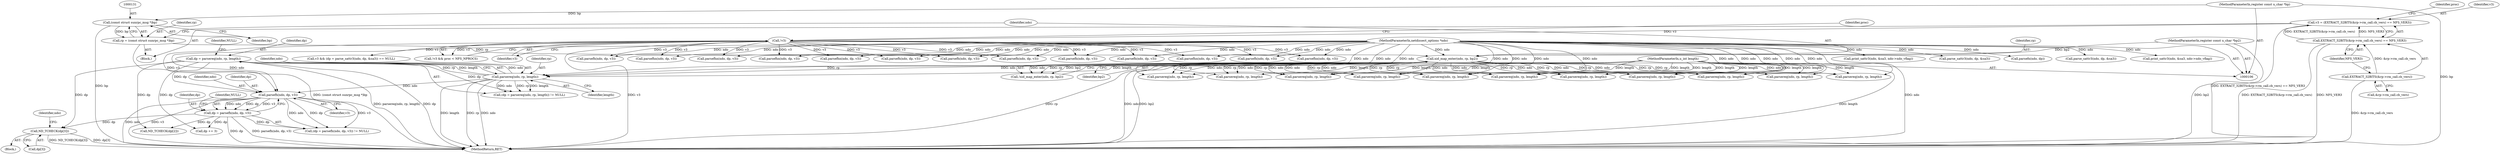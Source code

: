 digraph "0_tcpdump_19d25dd8781620cd41bf178a5e2e27fc1cf242d0_0@pointer" {
"1000473" [label="(Call,ND_TCHECK(dp[3]))"];
"1000426" [label="(Call,dp = parsereq(ndo, rp, length))"];
"1000428" [label="(Call,parsereq(ndo, rp, length))"];
"1000135" [label="(Call,xid_map_enter(ndo, rp, bp2))"];
"1000107" [label="(MethodParameterIn,netdissect_options *ndo)"];
"1000128" [label="(Call,rp = (const struct sunrpc_msg *)bp)"];
"1000130" [label="(Call,(const struct sunrpc_msg *)bp)"];
"1000108" [label="(MethodParameterIn,register const u_char *bp)"];
"1000110" [label="(MethodParameterIn,register const u_char *bp2)"];
"1000109" [label="(MethodParameterIn,u_int length)"];
"1000434" [label="(Call,dp = parsefh(ndo, dp, v3))"];
"1000436" [label="(Call,parsefh(ndo, dp, v3))"];
"1000162" [label="(Call,!v3)"];
"1000140" [label="(Call,v3 = (EXTRACT_32BITS(&rp->rm_call.cb_vers) == NFS_VER3))"];
"1000142" [label="(Call,EXTRACT_32BITS(&rp->rm_call.cb_vers) == NFS_VER3)"];
"1000143" [label="(Call,EXTRACT_32BITS(&rp->rm_call.cb_vers))"];
"1000813" [label="(Call,parsefh(ndo, dp, v3))"];
"1000201" [label="(Call,parsefh(ndo, dp, v3))"];
"1000521" [label="(Call,parsefhn(ndo, dp, v3))"];
"1000134" [label="(Call,!xid_map_enter(ndo, rp, bp2))"];
"1000137" [label="(Identifier,rp)"];
"1000866" [label="(Call,parsefh(ndo, dp, v3))"];
"1000479" [label="(Identifier,ndo)"];
"1000136" [label="(Identifier,ndo)"];
"1000705" [label="(Call,parsereq(ndo, rp, length))"];
"1000143" [label="(Call,EXTRACT_32BITS(&rp->rm_call.cb_vers))"];
"1000429" [label="(Identifier,ndo)"];
"1000692" [label="(Call,parsefhn(ndo, dp, v3))"];
"1000224" [label="(Call,parsefhn(ndo, dp, v3))"];
"1000472" [label="(Block,)"];
"1000433" [label="(Call,(dp = parsefh(ndo, dp, v3)) != NULL)"];
"1000385" [label="(Call,parsefh(ndo, dp, v3))"];
"1000425" [label="(Call,(dp = parsereq(ndo, rp, length)) != NULL)"];
"1000107" [label="(MethodParameterIn,netdissect_options *ndo)"];
"1000439" [label="(Identifier,v3)"];
"1000738" [label="(Call,parsereq(ndo, rp, length))"];
"1000513" [label="(Call,parsereq(ndo, rp, length))"];
"1000165" [label="(Identifier,proc)"];
"1000672" [label="(Call,parsereq(ndo, rp, length))"];
"1000245" [label="(Call,parsefh(ndo, dp, v3))"];
"1000657" [label="(Call,print_sattr3(ndo, &sa3, ndo->ndo_vflag))"];
"1000537" [label="(Call,parse_sattr3(ndo, dp, &sa3))"];
"1000161" [label="(Call,!v3 && proc < NFS_NPROCS)"];
"1000431" [label="(Identifier,length)"];
"1000437" [label="(Identifier,ndo)"];
"1000132" [label="(Identifier,bp)"];
"1000680" [label="(Call,parsefhn(ndo, dp, v3))"];
"1000144" [label="(Call,&rp->rm_call.cb_vers)"];
"1000111" [label="(Block,)"];
"1000572" [label="(Call,parsereq(ndo, rp, length))"];
"1000142" [label="(Call,EXTRACT_32BITS(&rp->rm_call.cb_vers) == NFS_VER3)"];
"1000713" [label="(Call,parsefh(ndo, dp, v3))"];
"1000195" [label="(Call,parsereq(ndo, rp, length))"];
"1000432" [label="(Identifier,NULL)"];
"1000163" [label="(Identifier,v3)"];
"1000430" [label="(Identifier,rp)"];
"1000546" [label="(Call,parsefn(ndo, dp))"];
"1000110" [label="(MethodParameterIn,register const u_char *bp2)"];
"1000237" [label="(Call,parsereq(ndo, rp, length))"];
"1000473" [label="(Call,ND_TCHECK(dp[3]))"];
"1000580" [label="(Call,parsefhn(ndo, dp, v3))"];
"1000426" [label="(Call,dp = parsereq(ndo, rp, length))"];
"1000858" [label="(Call,parsereq(ndo, rp, length))"];
"1000725" [label="(Call,parsefhn(ndo, dp, v3))"];
"1000152" [label="(Identifier,proc)"];
"1000377" [label="(Call,parsereq(ndo, rp, length))"];
"1000150" [label="(Identifier,NFS_VER3)"];
"1000427" [label="(Identifier,dp)"];
"1000436" [label="(Call,parsefh(ndo, dp, v3))"];
"1000746" [label="(Call,parsefh(ndo, dp, v3))"];
"1000108" [label="(MethodParameterIn,register const u_char *bp)"];
"1000140" [label="(Call,v3 = (EXTRACT_32BITS(&rp->rm_call.cb_vers) == NFS_VER3))"];
"1000141" [label="(Identifier,v3)"];
"1000474" [label="(Call,dp[3])"];
"1000440" [label="(Identifier,NULL)"];
"1000890" [label="(MethodReturn,RET)"];
"1000135" [label="(Call,xid_map_enter(ndo, rp, bp2))"];
"1000601" [label="(Call,parse_sattr3(ndo, dp, &sa3))"];
"1000434" [label="(Call,dp = parsefh(ndo, dp, v3))"];
"1000218" [label="(Call,parsereq(ndo, rp, length))"];
"1000557" [label="(Call,print_sattr3(ndo, &sa3, ndo->ndo_vflag))"];
"1000129" [label="(Identifier,rp)"];
"1000435" [label="(Identifier,dp)"];
"1000162" [label="(Call,!v3)"];
"1000532" [label="(Call,v3 && (dp = parse_sattr3(ndo, dp, &sa3)) == NULL)"];
"1000445" [label="(Call,ND_TCHECK(dp[2]))"];
"1000138" [label="(Identifier,bp2)"];
"1000109" [label="(MethodParameterIn,u_int length)"];
"1000805" [label="(Call,parsereq(ndo, rp, length))"];
"1000438" [label="(Identifier,dp)"];
"1000428" [label="(Call,parsereq(ndo, rp, length))"];
"1000130" [label="(Call,(const struct sunrpc_msg *)bp)"];
"1000128" [label="(Call,rp = (const struct sunrpc_msg *)bp)"];
"1000454" [label="(Call,dp += 3)"];
"1000473" -> "1000472"  [label="AST: "];
"1000473" -> "1000474"  [label="CFG: "];
"1000474" -> "1000473"  [label="AST: "];
"1000479" -> "1000473"  [label="CFG: "];
"1000473" -> "1000890"  [label="DDG: dp[3]"];
"1000473" -> "1000890"  [label="DDG: ND_TCHECK(dp[3])"];
"1000426" -> "1000473"  [label="DDG: dp"];
"1000434" -> "1000473"  [label="DDG: dp"];
"1000426" -> "1000425"  [label="AST: "];
"1000426" -> "1000428"  [label="CFG: "];
"1000427" -> "1000426"  [label="AST: "];
"1000428" -> "1000426"  [label="AST: "];
"1000432" -> "1000426"  [label="CFG: "];
"1000426" -> "1000890"  [label="DDG: parsereq(ndo, rp, length)"];
"1000426" -> "1000890"  [label="DDG: dp"];
"1000426" -> "1000425"  [label="DDG: dp"];
"1000428" -> "1000426"  [label="DDG: ndo"];
"1000428" -> "1000426"  [label="DDG: rp"];
"1000428" -> "1000426"  [label="DDG: length"];
"1000426" -> "1000436"  [label="DDG: dp"];
"1000426" -> "1000445"  [label="DDG: dp"];
"1000426" -> "1000454"  [label="DDG: dp"];
"1000428" -> "1000431"  [label="CFG: "];
"1000429" -> "1000428"  [label="AST: "];
"1000430" -> "1000428"  [label="AST: "];
"1000431" -> "1000428"  [label="AST: "];
"1000428" -> "1000890"  [label="DDG: length"];
"1000428" -> "1000890"  [label="DDG: rp"];
"1000428" -> "1000890"  [label="DDG: ndo"];
"1000428" -> "1000425"  [label="DDG: ndo"];
"1000428" -> "1000425"  [label="DDG: rp"];
"1000428" -> "1000425"  [label="DDG: length"];
"1000135" -> "1000428"  [label="DDG: ndo"];
"1000135" -> "1000428"  [label="DDG: rp"];
"1000107" -> "1000428"  [label="DDG: ndo"];
"1000109" -> "1000428"  [label="DDG: length"];
"1000428" -> "1000436"  [label="DDG: ndo"];
"1000135" -> "1000134"  [label="AST: "];
"1000135" -> "1000138"  [label="CFG: "];
"1000136" -> "1000135"  [label="AST: "];
"1000137" -> "1000135"  [label="AST: "];
"1000138" -> "1000135"  [label="AST: "];
"1000134" -> "1000135"  [label="CFG: "];
"1000135" -> "1000890"  [label="DDG: ndo"];
"1000135" -> "1000890"  [label="DDG: bp2"];
"1000135" -> "1000890"  [label="DDG: rp"];
"1000135" -> "1000134"  [label="DDG: ndo"];
"1000135" -> "1000134"  [label="DDG: rp"];
"1000135" -> "1000134"  [label="DDG: bp2"];
"1000107" -> "1000135"  [label="DDG: ndo"];
"1000128" -> "1000135"  [label="DDG: rp"];
"1000110" -> "1000135"  [label="DDG: bp2"];
"1000135" -> "1000195"  [label="DDG: ndo"];
"1000135" -> "1000195"  [label="DDG: rp"];
"1000135" -> "1000218"  [label="DDG: ndo"];
"1000135" -> "1000218"  [label="DDG: rp"];
"1000135" -> "1000237"  [label="DDG: ndo"];
"1000135" -> "1000237"  [label="DDG: rp"];
"1000135" -> "1000377"  [label="DDG: ndo"];
"1000135" -> "1000377"  [label="DDG: rp"];
"1000135" -> "1000513"  [label="DDG: ndo"];
"1000135" -> "1000513"  [label="DDG: rp"];
"1000135" -> "1000572"  [label="DDG: ndo"];
"1000135" -> "1000572"  [label="DDG: rp"];
"1000135" -> "1000672"  [label="DDG: ndo"];
"1000135" -> "1000672"  [label="DDG: rp"];
"1000135" -> "1000705"  [label="DDG: ndo"];
"1000135" -> "1000705"  [label="DDG: rp"];
"1000135" -> "1000738"  [label="DDG: ndo"];
"1000135" -> "1000738"  [label="DDG: rp"];
"1000135" -> "1000805"  [label="DDG: ndo"];
"1000135" -> "1000805"  [label="DDG: rp"];
"1000135" -> "1000858"  [label="DDG: ndo"];
"1000135" -> "1000858"  [label="DDG: rp"];
"1000107" -> "1000106"  [label="AST: "];
"1000107" -> "1000890"  [label="DDG: ndo"];
"1000107" -> "1000195"  [label="DDG: ndo"];
"1000107" -> "1000201"  [label="DDG: ndo"];
"1000107" -> "1000218"  [label="DDG: ndo"];
"1000107" -> "1000224"  [label="DDG: ndo"];
"1000107" -> "1000237"  [label="DDG: ndo"];
"1000107" -> "1000245"  [label="DDG: ndo"];
"1000107" -> "1000377"  [label="DDG: ndo"];
"1000107" -> "1000385"  [label="DDG: ndo"];
"1000107" -> "1000436"  [label="DDG: ndo"];
"1000107" -> "1000513"  [label="DDG: ndo"];
"1000107" -> "1000521"  [label="DDG: ndo"];
"1000107" -> "1000537"  [label="DDG: ndo"];
"1000107" -> "1000546"  [label="DDG: ndo"];
"1000107" -> "1000557"  [label="DDG: ndo"];
"1000107" -> "1000572"  [label="DDG: ndo"];
"1000107" -> "1000580"  [label="DDG: ndo"];
"1000107" -> "1000601"  [label="DDG: ndo"];
"1000107" -> "1000657"  [label="DDG: ndo"];
"1000107" -> "1000672"  [label="DDG: ndo"];
"1000107" -> "1000680"  [label="DDG: ndo"];
"1000107" -> "1000692"  [label="DDG: ndo"];
"1000107" -> "1000705"  [label="DDG: ndo"];
"1000107" -> "1000713"  [label="DDG: ndo"];
"1000107" -> "1000725"  [label="DDG: ndo"];
"1000107" -> "1000738"  [label="DDG: ndo"];
"1000107" -> "1000746"  [label="DDG: ndo"];
"1000107" -> "1000805"  [label="DDG: ndo"];
"1000107" -> "1000813"  [label="DDG: ndo"];
"1000107" -> "1000858"  [label="DDG: ndo"];
"1000107" -> "1000866"  [label="DDG: ndo"];
"1000128" -> "1000111"  [label="AST: "];
"1000128" -> "1000130"  [label="CFG: "];
"1000129" -> "1000128"  [label="AST: "];
"1000130" -> "1000128"  [label="AST: "];
"1000136" -> "1000128"  [label="CFG: "];
"1000128" -> "1000890"  [label="DDG: (const struct sunrpc_msg *)bp"];
"1000130" -> "1000128"  [label="DDG: bp"];
"1000130" -> "1000132"  [label="CFG: "];
"1000131" -> "1000130"  [label="AST: "];
"1000132" -> "1000130"  [label="AST: "];
"1000130" -> "1000890"  [label="DDG: bp"];
"1000108" -> "1000130"  [label="DDG: bp"];
"1000108" -> "1000106"  [label="AST: "];
"1000108" -> "1000890"  [label="DDG: bp"];
"1000110" -> "1000106"  [label="AST: "];
"1000110" -> "1000890"  [label="DDG: bp2"];
"1000109" -> "1000106"  [label="AST: "];
"1000109" -> "1000890"  [label="DDG: length"];
"1000109" -> "1000195"  [label="DDG: length"];
"1000109" -> "1000218"  [label="DDG: length"];
"1000109" -> "1000237"  [label="DDG: length"];
"1000109" -> "1000377"  [label="DDG: length"];
"1000109" -> "1000513"  [label="DDG: length"];
"1000109" -> "1000572"  [label="DDG: length"];
"1000109" -> "1000672"  [label="DDG: length"];
"1000109" -> "1000705"  [label="DDG: length"];
"1000109" -> "1000738"  [label="DDG: length"];
"1000109" -> "1000805"  [label="DDG: length"];
"1000109" -> "1000858"  [label="DDG: length"];
"1000434" -> "1000433"  [label="AST: "];
"1000434" -> "1000436"  [label="CFG: "];
"1000435" -> "1000434"  [label="AST: "];
"1000436" -> "1000434"  [label="AST: "];
"1000440" -> "1000434"  [label="CFG: "];
"1000434" -> "1000890"  [label="DDG: parsefh(ndo, dp, v3)"];
"1000434" -> "1000890"  [label="DDG: dp"];
"1000434" -> "1000433"  [label="DDG: dp"];
"1000436" -> "1000434"  [label="DDG: ndo"];
"1000436" -> "1000434"  [label="DDG: dp"];
"1000436" -> "1000434"  [label="DDG: v3"];
"1000434" -> "1000445"  [label="DDG: dp"];
"1000434" -> "1000454"  [label="DDG: dp"];
"1000436" -> "1000439"  [label="CFG: "];
"1000437" -> "1000436"  [label="AST: "];
"1000438" -> "1000436"  [label="AST: "];
"1000439" -> "1000436"  [label="AST: "];
"1000436" -> "1000890"  [label="DDG: ndo"];
"1000436" -> "1000890"  [label="DDG: v3"];
"1000436" -> "1000433"  [label="DDG: ndo"];
"1000436" -> "1000433"  [label="DDG: dp"];
"1000436" -> "1000433"  [label="DDG: v3"];
"1000162" -> "1000436"  [label="DDG: v3"];
"1000162" -> "1000161"  [label="AST: "];
"1000162" -> "1000163"  [label="CFG: "];
"1000163" -> "1000162"  [label="AST: "];
"1000165" -> "1000162"  [label="CFG: "];
"1000161" -> "1000162"  [label="CFG: "];
"1000162" -> "1000890"  [label="DDG: v3"];
"1000162" -> "1000161"  [label="DDG: v3"];
"1000140" -> "1000162"  [label="DDG: v3"];
"1000162" -> "1000201"  [label="DDG: v3"];
"1000162" -> "1000224"  [label="DDG: v3"];
"1000162" -> "1000245"  [label="DDG: v3"];
"1000162" -> "1000385"  [label="DDG: v3"];
"1000162" -> "1000521"  [label="DDG: v3"];
"1000162" -> "1000532"  [label="DDG: v3"];
"1000162" -> "1000580"  [label="DDG: v3"];
"1000162" -> "1000680"  [label="DDG: v3"];
"1000162" -> "1000692"  [label="DDG: v3"];
"1000162" -> "1000713"  [label="DDG: v3"];
"1000162" -> "1000725"  [label="DDG: v3"];
"1000162" -> "1000746"  [label="DDG: v3"];
"1000162" -> "1000813"  [label="DDG: v3"];
"1000162" -> "1000866"  [label="DDG: v3"];
"1000140" -> "1000111"  [label="AST: "];
"1000140" -> "1000142"  [label="CFG: "];
"1000141" -> "1000140"  [label="AST: "];
"1000142" -> "1000140"  [label="AST: "];
"1000152" -> "1000140"  [label="CFG: "];
"1000140" -> "1000890"  [label="DDG: EXTRACT_32BITS(&rp->rm_call.cb_vers) == NFS_VER3"];
"1000142" -> "1000140"  [label="DDG: EXTRACT_32BITS(&rp->rm_call.cb_vers)"];
"1000142" -> "1000140"  [label="DDG: NFS_VER3"];
"1000142" -> "1000150"  [label="CFG: "];
"1000143" -> "1000142"  [label="AST: "];
"1000150" -> "1000142"  [label="AST: "];
"1000142" -> "1000890"  [label="DDG: EXTRACT_32BITS(&rp->rm_call.cb_vers)"];
"1000142" -> "1000890"  [label="DDG: NFS_VER3"];
"1000143" -> "1000142"  [label="DDG: &rp->rm_call.cb_vers"];
"1000143" -> "1000144"  [label="CFG: "];
"1000144" -> "1000143"  [label="AST: "];
"1000150" -> "1000143"  [label="CFG: "];
"1000143" -> "1000890"  [label="DDG: &rp->rm_call.cb_vers"];
}
